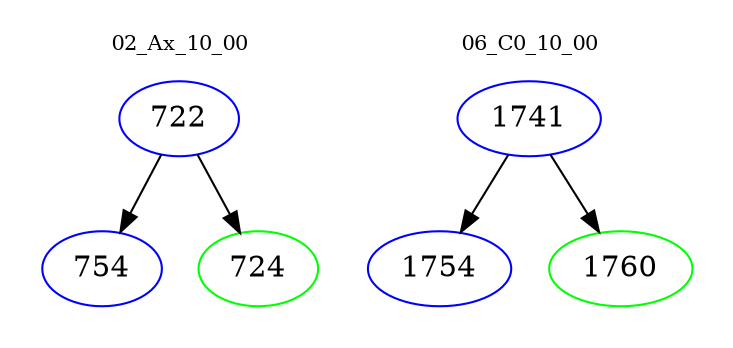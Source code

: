 digraph{
subgraph cluster_0 {
color = white
label = "02_Ax_10_00";
fontsize=10;
T0_722 [label="722", color="blue"]
T0_722 -> T0_754 [color="black"]
T0_754 [label="754", color="blue"]
T0_722 -> T0_724 [color="black"]
T0_724 [label="724", color="green"]
}
subgraph cluster_1 {
color = white
label = "06_C0_10_00";
fontsize=10;
T1_1741 [label="1741", color="blue"]
T1_1741 -> T1_1754 [color="black"]
T1_1754 [label="1754", color="blue"]
T1_1741 -> T1_1760 [color="black"]
T1_1760 [label="1760", color="green"]
}
}

